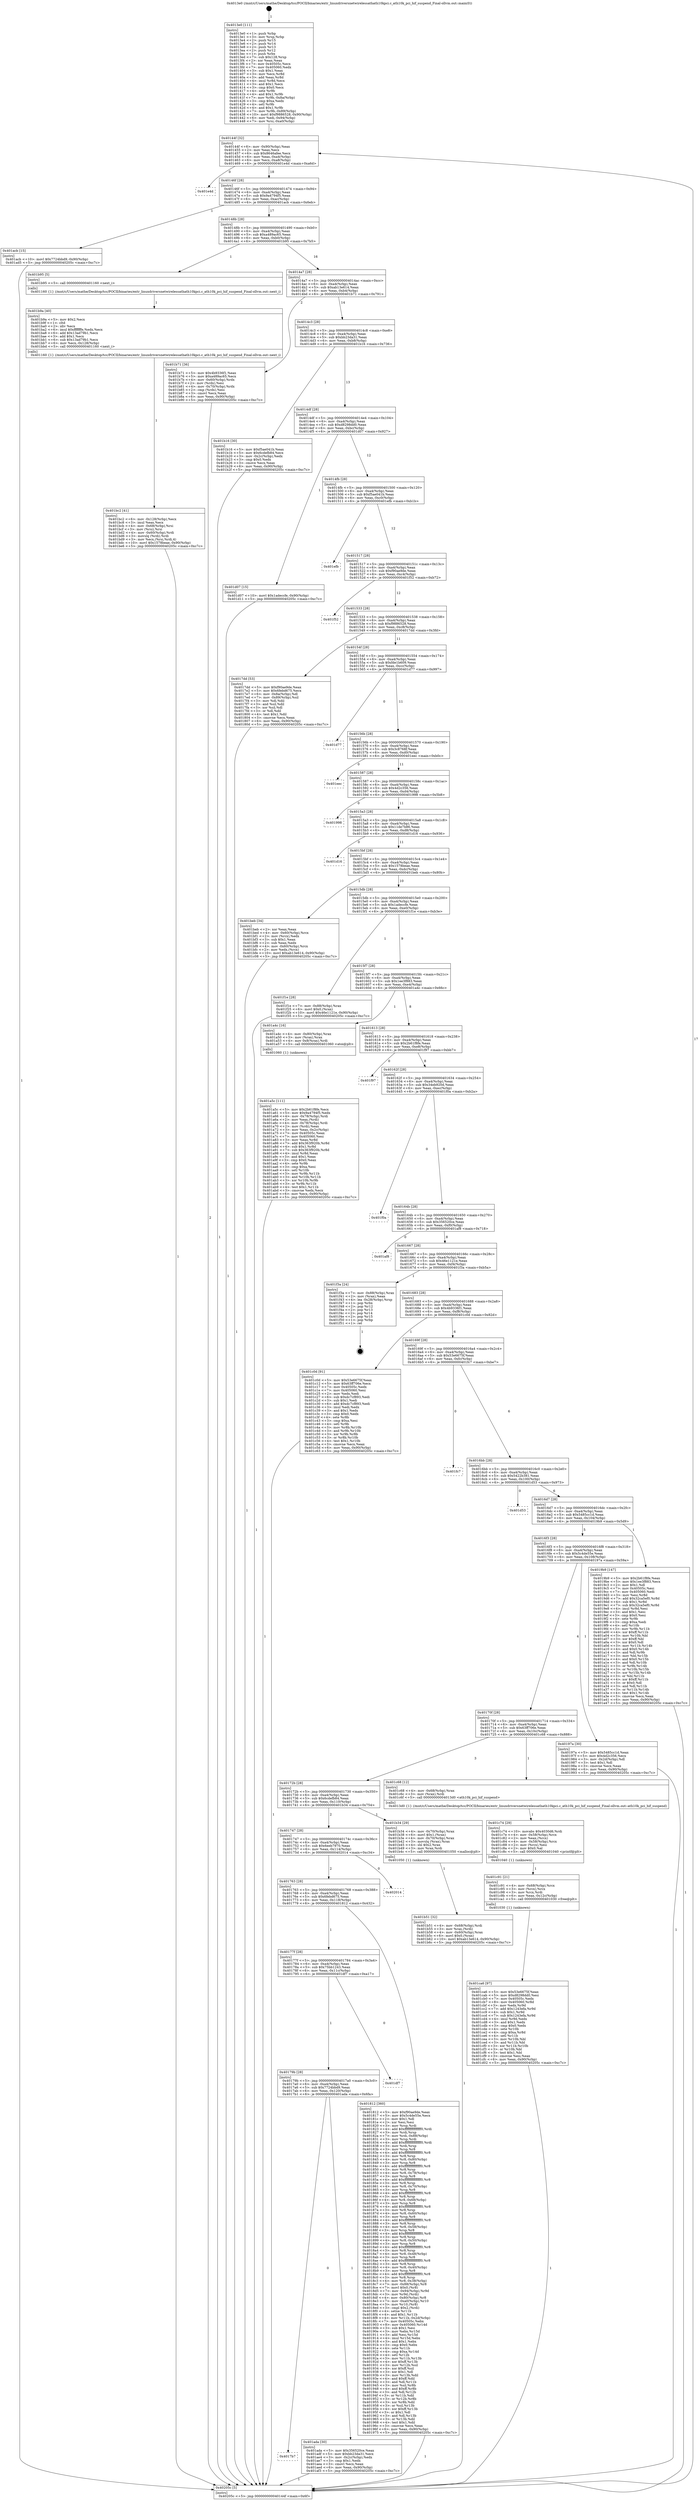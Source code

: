 digraph "0x4013e0" {
  label = "0x4013e0 (/mnt/c/Users/mathe/Desktop/tcc/POCII/binaries/extr_linuxdriversnetwirelessathath10kpci.c_ath10k_pci_hif_suspend_Final-ollvm.out::main(0))"
  labelloc = "t"
  node[shape=record]

  Entry [label="",width=0.3,height=0.3,shape=circle,fillcolor=black,style=filled]
  "0x40144f" [label="{
     0x40144f [32]\l
     | [instrs]\l
     &nbsp;&nbsp;0x40144f \<+6\>: mov -0x90(%rbp),%eax\l
     &nbsp;&nbsp;0x401455 \<+2\>: mov %eax,%ecx\l
     &nbsp;&nbsp;0x401457 \<+6\>: sub $0x8646afee,%ecx\l
     &nbsp;&nbsp;0x40145d \<+6\>: mov %eax,-0xa4(%rbp)\l
     &nbsp;&nbsp;0x401463 \<+6\>: mov %ecx,-0xa8(%rbp)\l
     &nbsp;&nbsp;0x401469 \<+6\>: je 0000000000401e4d \<main+0xa6d\>\l
  }"]
  "0x401e4d" [label="{
     0x401e4d\l
  }", style=dashed]
  "0x40146f" [label="{
     0x40146f [28]\l
     | [instrs]\l
     &nbsp;&nbsp;0x40146f \<+5\>: jmp 0000000000401474 \<main+0x94\>\l
     &nbsp;&nbsp;0x401474 \<+6\>: mov -0xa4(%rbp),%eax\l
     &nbsp;&nbsp;0x40147a \<+5\>: sub $0x9a4794f5,%eax\l
     &nbsp;&nbsp;0x40147f \<+6\>: mov %eax,-0xac(%rbp)\l
     &nbsp;&nbsp;0x401485 \<+6\>: je 0000000000401acb \<main+0x6eb\>\l
  }"]
  Exit [label="",width=0.3,height=0.3,shape=circle,fillcolor=black,style=filled,peripheries=2]
  "0x401acb" [label="{
     0x401acb [15]\l
     | [instrs]\l
     &nbsp;&nbsp;0x401acb \<+10\>: movl $0x7724bbd9,-0x90(%rbp)\l
     &nbsp;&nbsp;0x401ad5 \<+5\>: jmp 000000000040205c \<main+0xc7c\>\l
  }"]
  "0x40148b" [label="{
     0x40148b [28]\l
     | [instrs]\l
     &nbsp;&nbsp;0x40148b \<+5\>: jmp 0000000000401490 \<main+0xb0\>\l
     &nbsp;&nbsp;0x401490 \<+6\>: mov -0xa4(%rbp),%eax\l
     &nbsp;&nbsp;0x401496 \<+5\>: sub $0xa489ac65,%eax\l
     &nbsp;&nbsp;0x40149b \<+6\>: mov %eax,-0xb0(%rbp)\l
     &nbsp;&nbsp;0x4014a1 \<+6\>: je 0000000000401b95 \<main+0x7b5\>\l
  }"]
  "0x401ca6" [label="{
     0x401ca6 [97]\l
     | [instrs]\l
     &nbsp;&nbsp;0x401ca6 \<+5\>: mov $0x53e6675f,%eax\l
     &nbsp;&nbsp;0x401cab \<+5\>: mov $0xd8298dd0,%esi\l
     &nbsp;&nbsp;0x401cb0 \<+7\>: mov 0x40505c,%edx\l
     &nbsp;&nbsp;0x401cb7 \<+8\>: mov 0x405060,%r8d\l
     &nbsp;&nbsp;0x401cbf \<+3\>: mov %edx,%r9d\l
     &nbsp;&nbsp;0x401cc2 \<+7\>: add $0x1243efa,%r9d\l
     &nbsp;&nbsp;0x401cc9 \<+4\>: sub $0x1,%r9d\l
     &nbsp;&nbsp;0x401ccd \<+7\>: sub $0x1243efa,%r9d\l
     &nbsp;&nbsp;0x401cd4 \<+4\>: imul %r9d,%edx\l
     &nbsp;&nbsp;0x401cd8 \<+3\>: and $0x1,%edx\l
     &nbsp;&nbsp;0x401cdb \<+3\>: cmp $0x0,%edx\l
     &nbsp;&nbsp;0x401cde \<+4\>: sete %r10b\l
     &nbsp;&nbsp;0x401ce2 \<+4\>: cmp $0xa,%r8d\l
     &nbsp;&nbsp;0x401ce6 \<+4\>: setl %r11b\l
     &nbsp;&nbsp;0x401cea \<+3\>: mov %r10b,%bl\l
     &nbsp;&nbsp;0x401ced \<+3\>: and %r11b,%bl\l
     &nbsp;&nbsp;0x401cf0 \<+3\>: xor %r11b,%r10b\l
     &nbsp;&nbsp;0x401cf3 \<+3\>: or %r10b,%bl\l
     &nbsp;&nbsp;0x401cf6 \<+3\>: test $0x1,%bl\l
     &nbsp;&nbsp;0x401cf9 \<+3\>: cmovne %esi,%eax\l
     &nbsp;&nbsp;0x401cfc \<+6\>: mov %eax,-0x90(%rbp)\l
     &nbsp;&nbsp;0x401d02 \<+5\>: jmp 000000000040205c \<main+0xc7c\>\l
  }"]
  "0x401b95" [label="{
     0x401b95 [5]\l
     | [instrs]\l
     &nbsp;&nbsp;0x401b95 \<+5\>: call 0000000000401160 \<next_i\>\l
     | [calls]\l
     &nbsp;&nbsp;0x401160 \{1\} (/mnt/c/Users/mathe/Desktop/tcc/POCII/binaries/extr_linuxdriversnetwirelessathath10kpci.c_ath10k_pci_hif_suspend_Final-ollvm.out::next_i)\l
  }"]
  "0x4014a7" [label="{
     0x4014a7 [28]\l
     | [instrs]\l
     &nbsp;&nbsp;0x4014a7 \<+5\>: jmp 00000000004014ac \<main+0xcc\>\l
     &nbsp;&nbsp;0x4014ac \<+6\>: mov -0xa4(%rbp),%eax\l
     &nbsp;&nbsp;0x4014b2 \<+5\>: sub $0xab13e614,%eax\l
     &nbsp;&nbsp;0x4014b7 \<+6\>: mov %eax,-0xb4(%rbp)\l
     &nbsp;&nbsp;0x4014bd \<+6\>: je 0000000000401b71 \<main+0x791\>\l
  }"]
  "0x401c91" [label="{
     0x401c91 [21]\l
     | [instrs]\l
     &nbsp;&nbsp;0x401c91 \<+4\>: mov -0x68(%rbp),%rcx\l
     &nbsp;&nbsp;0x401c95 \<+3\>: mov (%rcx),%rcx\l
     &nbsp;&nbsp;0x401c98 \<+3\>: mov %rcx,%rdi\l
     &nbsp;&nbsp;0x401c9b \<+6\>: mov %eax,-0x12c(%rbp)\l
     &nbsp;&nbsp;0x401ca1 \<+5\>: call 0000000000401030 \<free@plt\>\l
     | [calls]\l
     &nbsp;&nbsp;0x401030 \{1\} (unknown)\l
  }"]
  "0x401b71" [label="{
     0x401b71 [36]\l
     | [instrs]\l
     &nbsp;&nbsp;0x401b71 \<+5\>: mov $0x4b9336f1,%eax\l
     &nbsp;&nbsp;0x401b76 \<+5\>: mov $0xa489ac65,%ecx\l
     &nbsp;&nbsp;0x401b7b \<+4\>: mov -0x60(%rbp),%rdx\l
     &nbsp;&nbsp;0x401b7f \<+2\>: mov (%rdx),%esi\l
     &nbsp;&nbsp;0x401b81 \<+4\>: mov -0x70(%rbp),%rdx\l
     &nbsp;&nbsp;0x401b85 \<+2\>: cmp (%rdx),%esi\l
     &nbsp;&nbsp;0x401b87 \<+3\>: cmovl %ecx,%eax\l
     &nbsp;&nbsp;0x401b8a \<+6\>: mov %eax,-0x90(%rbp)\l
     &nbsp;&nbsp;0x401b90 \<+5\>: jmp 000000000040205c \<main+0xc7c\>\l
  }"]
  "0x4014c3" [label="{
     0x4014c3 [28]\l
     | [instrs]\l
     &nbsp;&nbsp;0x4014c3 \<+5\>: jmp 00000000004014c8 \<main+0xe8\>\l
     &nbsp;&nbsp;0x4014c8 \<+6\>: mov -0xa4(%rbp),%eax\l
     &nbsp;&nbsp;0x4014ce \<+5\>: sub $0xbb23da31,%eax\l
     &nbsp;&nbsp;0x4014d3 \<+6\>: mov %eax,-0xb8(%rbp)\l
     &nbsp;&nbsp;0x4014d9 \<+6\>: je 0000000000401b16 \<main+0x736\>\l
  }"]
  "0x401c74" [label="{
     0x401c74 [29]\l
     | [instrs]\l
     &nbsp;&nbsp;0x401c74 \<+10\>: movabs $0x4030d6,%rdi\l
     &nbsp;&nbsp;0x401c7e \<+4\>: mov -0x58(%rbp),%rcx\l
     &nbsp;&nbsp;0x401c82 \<+2\>: mov %eax,(%rcx)\l
     &nbsp;&nbsp;0x401c84 \<+4\>: mov -0x58(%rbp),%rcx\l
     &nbsp;&nbsp;0x401c88 \<+2\>: mov (%rcx),%esi\l
     &nbsp;&nbsp;0x401c8a \<+2\>: mov $0x0,%al\l
     &nbsp;&nbsp;0x401c8c \<+5\>: call 0000000000401040 \<printf@plt\>\l
     | [calls]\l
     &nbsp;&nbsp;0x401040 \{1\} (unknown)\l
  }"]
  "0x401b16" [label="{
     0x401b16 [30]\l
     | [instrs]\l
     &nbsp;&nbsp;0x401b16 \<+5\>: mov $0xf5ae041b,%eax\l
     &nbsp;&nbsp;0x401b1b \<+5\>: mov $0x6cdefb84,%ecx\l
     &nbsp;&nbsp;0x401b20 \<+3\>: mov -0x2c(%rbp),%edx\l
     &nbsp;&nbsp;0x401b23 \<+3\>: cmp $0x0,%edx\l
     &nbsp;&nbsp;0x401b26 \<+3\>: cmove %ecx,%eax\l
     &nbsp;&nbsp;0x401b29 \<+6\>: mov %eax,-0x90(%rbp)\l
     &nbsp;&nbsp;0x401b2f \<+5\>: jmp 000000000040205c \<main+0xc7c\>\l
  }"]
  "0x4014df" [label="{
     0x4014df [28]\l
     | [instrs]\l
     &nbsp;&nbsp;0x4014df \<+5\>: jmp 00000000004014e4 \<main+0x104\>\l
     &nbsp;&nbsp;0x4014e4 \<+6\>: mov -0xa4(%rbp),%eax\l
     &nbsp;&nbsp;0x4014ea \<+5\>: sub $0xd8298dd0,%eax\l
     &nbsp;&nbsp;0x4014ef \<+6\>: mov %eax,-0xbc(%rbp)\l
     &nbsp;&nbsp;0x4014f5 \<+6\>: je 0000000000401d07 \<main+0x927\>\l
  }"]
  "0x401bc2" [label="{
     0x401bc2 [41]\l
     | [instrs]\l
     &nbsp;&nbsp;0x401bc2 \<+6\>: mov -0x128(%rbp),%ecx\l
     &nbsp;&nbsp;0x401bc8 \<+3\>: imul %eax,%ecx\l
     &nbsp;&nbsp;0x401bcb \<+4\>: mov -0x68(%rbp),%rsi\l
     &nbsp;&nbsp;0x401bcf \<+3\>: mov (%rsi),%rsi\l
     &nbsp;&nbsp;0x401bd2 \<+4\>: mov -0x60(%rbp),%rdi\l
     &nbsp;&nbsp;0x401bd6 \<+3\>: movslq (%rdi),%rdi\l
     &nbsp;&nbsp;0x401bd9 \<+3\>: mov %ecx,(%rsi,%rdi,4)\l
     &nbsp;&nbsp;0x401bdc \<+10\>: movl $0x1578beae,-0x90(%rbp)\l
     &nbsp;&nbsp;0x401be6 \<+5\>: jmp 000000000040205c \<main+0xc7c\>\l
  }"]
  "0x401d07" [label="{
     0x401d07 [15]\l
     | [instrs]\l
     &nbsp;&nbsp;0x401d07 \<+10\>: movl $0x1adeccfe,-0x90(%rbp)\l
     &nbsp;&nbsp;0x401d11 \<+5\>: jmp 000000000040205c \<main+0xc7c\>\l
  }"]
  "0x4014fb" [label="{
     0x4014fb [28]\l
     | [instrs]\l
     &nbsp;&nbsp;0x4014fb \<+5\>: jmp 0000000000401500 \<main+0x120\>\l
     &nbsp;&nbsp;0x401500 \<+6\>: mov -0xa4(%rbp),%eax\l
     &nbsp;&nbsp;0x401506 \<+5\>: sub $0xf5ae041b,%eax\l
     &nbsp;&nbsp;0x40150b \<+6\>: mov %eax,-0xc0(%rbp)\l
     &nbsp;&nbsp;0x401511 \<+6\>: je 0000000000401efb \<main+0xb1b\>\l
  }"]
  "0x401b9a" [label="{
     0x401b9a [40]\l
     | [instrs]\l
     &nbsp;&nbsp;0x401b9a \<+5\>: mov $0x2,%ecx\l
     &nbsp;&nbsp;0x401b9f \<+1\>: cltd\l
     &nbsp;&nbsp;0x401ba0 \<+2\>: idiv %ecx\l
     &nbsp;&nbsp;0x401ba2 \<+6\>: imul $0xfffffffe,%edx,%ecx\l
     &nbsp;&nbsp;0x401ba8 \<+6\>: add $0x13ad79b1,%ecx\l
     &nbsp;&nbsp;0x401bae \<+3\>: add $0x1,%ecx\l
     &nbsp;&nbsp;0x401bb1 \<+6\>: sub $0x13ad79b1,%ecx\l
     &nbsp;&nbsp;0x401bb7 \<+6\>: mov %ecx,-0x128(%rbp)\l
     &nbsp;&nbsp;0x401bbd \<+5\>: call 0000000000401160 \<next_i\>\l
     | [calls]\l
     &nbsp;&nbsp;0x401160 \{1\} (/mnt/c/Users/mathe/Desktop/tcc/POCII/binaries/extr_linuxdriversnetwirelessathath10kpci.c_ath10k_pci_hif_suspend_Final-ollvm.out::next_i)\l
  }"]
  "0x401efb" [label="{
     0x401efb\l
  }", style=dashed]
  "0x401517" [label="{
     0x401517 [28]\l
     | [instrs]\l
     &nbsp;&nbsp;0x401517 \<+5\>: jmp 000000000040151c \<main+0x13c\>\l
     &nbsp;&nbsp;0x40151c \<+6\>: mov -0xa4(%rbp),%eax\l
     &nbsp;&nbsp;0x401522 \<+5\>: sub $0xf90ae9de,%eax\l
     &nbsp;&nbsp;0x401527 \<+6\>: mov %eax,-0xc4(%rbp)\l
     &nbsp;&nbsp;0x40152d \<+6\>: je 0000000000401f52 \<main+0xb72\>\l
  }"]
  "0x401b51" [label="{
     0x401b51 [32]\l
     | [instrs]\l
     &nbsp;&nbsp;0x401b51 \<+4\>: mov -0x68(%rbp),%rdi\l
     &nbsp;&nbsp;0x401b55 \<+3\>: mov %rax,(%rdi)\l
     &nbsp;&nbsp;0x401b58 \<+4\>: mov -0x60(%rbp),%rax\l
     &nbsp;&nbsp;0x401b5c \<+6\>: movl $0x0,(%rax)\l
     &nbsp;&nbsp;0x401b62 \<+10\>: movl $0xab13e614,-0x90(%rbp)\l
     &nbsp;&nbsp;0x401b6c \<+5\>: jmp 000000000040205c \<main+0xc7c\>\l
  }"]
  "0x401f52" [label="{
     0x401f52\l
  }", style=dashed]
  "0x401533" [label="{
     0x401533 [28]\l
     | [instrs]\l
     &nbsp;&nbsp;0x401533 \<+5\>: jmp 0000000000401538 \<main+0x158\>\l
     &nbsp;&nbsp;0x401538 \<+6\>: mov -0xa4(%rbp),%eax\l
     &nbsp;&nbsp;0x40153e \<+5\>: sub $0xf9886528,%eax\l
     &nbsp;&nbsp;0x401543 \<+6\>: mov %eax,-0xc8(%rbp)\l
     &nbsp;&nbsp;0x401549 \<+6\>: je 00000000004017dd \<main+0x3fd\>\l
  }"]
  "0x4017b7" [label="{
     0x4017b7\l
  }", style=dashed]
  "0x4017dd" [label="{
     0x4017dd [53]\l
     | [instrs]\l
     &nbsp;&nbsp;0x4017dd \<+5\>: mov $0xf90ae9de,%eax\l
     &nbsp;&nbsp;0x4017e2 \<+5\>: mov $0x6febd675,%ecx\l
     &nbsp;&nbsp;0x4017e7 \<+6\>: mov -0x8a(%rbp),%dl\l
     &nbsp;&nbsp;0x4017ed \<+7\>: mov -0x89(%rbp),%sil\l
     &nbsp;&nbsp;0x4017f4 \<+3\>: mov %dl,%dil\l
     &nbsp;&nbsp;0x4017f7 \<+3\>: and %sil,%dil\l
     &nbsp;&nbsp;0x4017fa \<+3\>: xor %sil,%dl\l
     &nbsp;&nbsp;0x4017fd \<+3\>: or %dl,%dil\l
     &nbsp;&nbsp;0x401800 \<+4\>: test $0x1,%dil\l
     &nbsp;&nbsp;0x401804 \<+3\>: cmovne %ecx,%eax\l
     &nbsp;&nbsp;0x401807 \<+6\>: mov %eax,-0x90(%rbp)\l
     &nbsp;&nbsp;0x40180d \<+5\>: jmp 000000000040205c \<main+0xc7c\>\l
  }"]
  "0x40154f" [label="{
     0x40154f [28]\l
     | [instrs]\l
     &nbsp;&nbsp;0x40154f \<+5\>: jmp 0000000000401554 \<main+0x174\>\l
     &nbsp;&nbsp;0x401554 \<+6\>: mov -0xa4(%rbp),%eax\l
     &nbsp;&nbsp;0x40155a \<+5\>: sub $0xfde1b609,%eax\l
     &nbsp;&nbsp;0x40155f \<+6\>: mov %eax,-0xcc(%rbp)\l
     &nbsp;&nbsp;0x401565 \<+6\>: je 0000000000401d77 \<main+0x997\>\l
  }"]
  "0x40205c" [label="{
     0x40205c [5]\l
     | [instrs]\l
     &nbsp;&nbsp;0x40205c \<+5\>: jmp 000000000040144f \<main+0x6f\>\l
  }"]
  "0x4013e0" [label="{
     0x4013e0 [111]\l
     | [instrs]\l
     &nbsp;&nbsp;0x4013e0 \<+1\>: push %rbp\l
     &nbsp;&nbsp;0x4013e1 \<+3\>: mov %rsp,%rbp\l
     &nbsp;&nbsp;0x4013e4 \<+2\>: push %r15\l
     &nbsp;&nbsp;0x4013e6 \<+2\>: push %r14\l
     &nbsp;&nbsp;0x4013e8 \<+2\>: push %r13\l
     &nbsp;&nbsp;0x4013ea \<+2\>: push %r12\l
     &nbsp;&nbsp;0x4013ec \<+1\>: push %rbx\l
     &nbsp;&nbsp;0x4013ed \<+7\>: sub $0x128,%rsp\l
     &nbsp;&nbsp;0x4013f4 \<+2\>: xor %eax,%eax\l
     &nbsp;&nbsp;0x4013f6 \<+7\>: mov 0x40505c,%ecx\l
     &nbsp;&nbsp;0x4013fd \<+7\>: mov 0x405060,%edx\l
     &nbsp;&nbsp;0x401404 \<+3\>: sub $0x1,%eax\l
     &nbsp;&nbsp;0x401407 \<+3\>: mov %ecx,%r8d\l
     &nbsp;&nbsp;0x40140a \<+3\>: add %eax,%r8d\l
     &nbsp;&nbsp;0x40140d \<+4\>: imul %r8d,%ecx\l
     &nbsp;&nbsp;0x401411 \<+3\>: and $0x1,%ecx\l
     &nbsp;&nbsp;0x401414 \<+3\>: cmp $0x0,%ecx\l
     &nbsp;&nbsp;0x401417 \<+4\>: sete %r9b\l
     &nbsp;&nbsp;0x40141b \<+4\>: and $0x1,%r9b\l
     &nbsp;&nbsp;0x40141f \<+7\>: mov %r9b,-0x8a(%rbp)\l
     &nbsp;&nbsp;0x401426 \<+3\>: cmp $0xa,%edx\l
     &nbsp;&nbsp;0x401429 \<+4\>: setl %r9b\l
     &nbsp;&nbsp;0x40142d \<+4\>: and $0x1,%r9b\l
     &nbsp;&nbsp;0x401431 \<+7\>: mov %r9b,-0x89(%rbp)\l
     &nbsp;&nbsp;0x401438 \<+10\>: movl $0xf9886528,-0x90(%rbp)\l
     &nbsp;&nbsp;0x401442 \<+6\>: mov %edi,-0x94(%rbp)\l
     &nbsp;&nbsp;0x401448 \<+7\>: mov %rsi,-0xa0(%rbp)\l
  }"]
  "0x401ada" [label="{
     0x401ada [30]\l
     | [instrs]\l
     &nbsp;&nbsp;0x401ada \<+5\>: mov $0x356520ce,%eax\l
     &nbsp;&nbsp;0x401adf \<+5\>: mov $0xbb23da31,%ecx\l
     &nbsp;&nbsp;0x401ae4 \<+3\>: mov -0x2c(%rbp),%edx\l
     &nbsp;&nbsp;0x401ae7 \<+3\>: cmp $0x1,%edx\l
     &nbsp;&nbsp;0x401aea \<+3\>: cmovl %ecx,%eax\l
     &nbsp;&nbsp;0x401aed \<+6\>: mov %eax,-0x90(%rbp)\l
     &nbsp;&nbsp;0x401af3 \<+5\>: jmp 000000000040205c \<main+0xc7c\>\l
  }"]
  "0x401d77" [label="{
     0x401d77\l
  }", style=dashed]
  "0x40156b" [label="{
     0x40156b [28]\l
     | [instrs]\l
     &nbsp;&nbsp;0x40156b \<+5\>: jmp 0000000000401570 \<main+0x190\>\l
     &nbsp;&nbsp;0x401570 \<+6\>: mov -0xa4(%rbp),%eax\l
     &nbsp;&nbsp;0x401576 \<+5\>: sub $0x3c8768f,%eax\l
     &nbsp;&nbsp;0x40157b \<+6\>: mov %eax,-0xd0(%rbp)\l
     &nbsp;&nbsp;0x401581 \<+6\>: je 0000000000401eec \<main+0xb0c\>\l
  }"]
  "0x40179b" [label="{
     0x40179b [28]\l
     | [instrs]\l
     &nbsp;&nbsp;0x40179b \<+5\>: jmp 00000000004017a0 \<main+0x3c0\>\l
     &nbsp;&nbsp;0x4017a0 \<+6\>: mov -0xa4(%rbp),%eax\l
     &nbsp;&nbsp;0x4017a6 \<+5\>: sub $0x7724bbd9,%eax\l
     &nbsp;&nbsp;0x4017ab \<+6\>: mov %eax,-0x120(%rbp)\l
     &nbsp;&nbsp;0x4017b1 \<+6\>: je 0000000000401ada \<main+0x6fa\>\l
  }"]
  "0x401eec" [label="{
     0x401eec\l
  }", style=dashed]
  "0x401587" [label="{
     0x401587 [28]\l
     | [instrs]\l
     &nbsp;&nbsp;0x401587 \<+5\>: jmp 000000000040158c \<main+0x1ac\>\l
     &nbsp;&nbsp;0x40158c \<+6\>: mov -0xa4(%rbp),%eax\l
     &nbsp;&nbsp;0x401592 \<+5\>: sub $0x4d2c356,%eax\l
     &nbsp;&nbsp;0x401597 \<+6\>: mov %eax,-0xd4(%rbp)\l
     &nbsp;&nbsp;0x40159d \<+6\>: je 0000000000401998 \<main+0x5b8\>\l
  }"]
  "0x401df7" [label="{
     0x401df7\l
  }", style=dashed]
  "0x401998" [label="{
     0x401998\l
  }", style=dashed]
  "0x4015a3" [label="{
     0x4015a3 [28]\l
     | [instrs]\l
     &nbsp;&nbsp;0x4015a3 \<+5\>: jmp 00000000004015a8 \<main+0x1c8\>\l
     &nbsp;&nbsp;0x4015a8 \<+6\>: mov -0xa4(%rbp),%eax\l
     &nbsp;&nbsp;0x4015ae \<+5\>: sub $0x11de7b86,%eax\l
     &nbsp;&nbsp;0x4015b3 \<+6\>: mov %eax,-0xd8(%rbp)\l
     &nbsp;&nbsp;0x4015b9 \<+6\>: je 0000000000401d16 \<main+0x936\>\l
  }"]
  "0x401a5c" [label="{
     0x401a5c [111]\l
     | [instrs]\l
     &nbsp;&nbsp;0x401a5c \<+5\>: mov $0x2b61f8fe,%ecx\l
     &nbsp;&nbsp;0x401a61 \<+5\>: mov $0x9a4794f5,%edx\l
     &nbsp;&nbsp;0x401a66 \<+4\>: mov -0x78(%rbp),%rdi\l
     &nbsp;&nbsp;0x401a6a \<+2\>: mov %eax,(%rdi)\l
     &nbsp;&nbsp;0x401a6c \<+4\>: mov -0x78(%rbp),%rdi\l
     &nbsp;&nbsp;0x401a70 \<+2\>: mov (%rdi),%eax\l
     &nbsp;&nbsp;0x401a72 \<+3\>: mov %eax,-0x2c(%rbp)\l
     &nbsp;&nbsp;0x401a75 \<+7\>: mov 0x40505c,%eax\l
     &nbsp;&nbsp;0x401a7c \<+7\>: mov 0x405060,%esi\l
     &nbsp;&nbsp;0x401a83 \<+3\>: mov %eax,%r8d\l
     &nbsp;&nbsp;0x401a86 \<+7\>: add $0x363f920b,%r8d\l
     &nbsp;&nbsp;0x401a8d \<+4\>: sub $0x1,%r8d\l
     &nbsp;&nbsp;0x401a91 \<+7\>: sub $0x363f920b,%r8d\l
     &nbsp;&nbsp;0x401a98 \<+4\>: imul %r8d,%eax\l
     &nbsp;&nbsp;0x401a9c \<+3\>: and $0x1,%eax\l
     &nbsp;&nbsp;0x401a9f \<+3\>: cmp $0x0,%eax\l
     &nbsp;&nbsp;0x401aa2 \<+4\>: sete %r9b\l
     &nbsp;&nbsp;0x401aa6 \<+3\>: cmp $0xa,%esi\l
     &nbsp;&nbsp;0x401aa9 \<+4\>: setl %r10b\l
     &nbsp;&nbsp;0x401aad \<+3\>: mov %r9b,%r11b\l
     &nbsp;&nbsp;0x401ab0 \<+3\>: and %r10b,%r11b\l
     &nbsp;&nbsp;0x401ab3 \<+3\>: xor %r10b,%r9b\l
     &nbsp;&nbsp;0x401ab6 \<+3\>: or %r9b,%r11b\l
     &nbsp;&nbsp;0x401ab9 \<+4\>: test $0x1,%r11b\l
     &nbsp;&nbsp;0x401abd \<+3\>: cmovne %edx,%ecx\l
     &nbsp;&nbsp;0x401ac0 \<+6\>: mov %ecx,-0x90(%rbp)\l
     &nbsp;&nbsp;0x401ac6 \<+5\>: jmp 000000000040205c \<main+0xc7c\>\l
  }"]
  "0x401d16" [label="{
     0x401d16\l
  }", style=dashed]
  "0x4015bf" [label="{
     0x4015bf [28]\l
     | [instrs]\l
     &nbsp;&nbsp;0x4015bf \<+5\>: jmp 00000000004015c4 \<main+0x1e4\>\l
     &nbsp;&nbsp;0x4015c4 \<+6\>: mov -0xa4(%rbp),%eax\l
     &nbsp;&nbsp;0x4015ca \<+5\>: sub $0x1578beae,%eax\l
     &nbsp;&nbsp;0x4015cf \<+6\>: mov %eax,-0xdc(%rbp)\l
     &nbsp;&nbsp;0x4015d5 \<+6\>: je 0000000000401beb \<main+0x80b\>\l
  }"]
  "0x40177f" [label="{
     0x40177f [28]\l
     | [instrs]\l
     &nbsp;&nbsp;0x40177f \<+5\>: jmp 0000000000401784 \<main+0x3a4\>\l
     &nbsp;&nbsp;0x401784 \<+6\>: mov -0xa4(%rbp),%eax\l
     &nbsp;&nbsp;0x40178a \<+5\>: sub $0x75bb1243,%eax\l
     &nbsp;&nbsp;0x40178f \<+6\>: mov %eax,-0x11c(%rbp)\l
     &nbsp;&nbsp;0x401795 \<+6\>: je 0000000000401df7 \<main+0xa17\>\l
  }"]
  "0x401beb" [label="{
     0x401beb [34]\l
     | [instrs]\l
     &nbsp;&nbsp;0x401beb \<+2\>: xor %eax,%eax\l
     &nbsp;&nbsp;0x401bed \<+4\>: mov -0x60(%rbp),%rcx\l
     &nbsp;&nbsp;0x401bf1 \<+2\>: mov (%rcx),%edx\l
     &nbsp;&nbsp;0x401bf3 \<+3\>: sub $0x1,%eax\l
     &nbsp;&nbsp;0x401bf6 \<+2\>: sub %eax,%edx\l
     &nbsp;&nbsp;0x401bf8 \<+4\>: mov -0x60(%rbp),%rcx\l
     &nbsp;&nbsp;0x401bfc \<+2\>: mov %edx,(%rcx)\l
     &nbsp;&nbsp;0x401bfe \<+10\>: movl $0xab13e614,-0x90(%rbp)\l
     &nbsp;&nbsp;0x401c08 \<+5\>: jmp 000000000040205c \<main+0xc7c\>\l
  }"]
  "0x4015db" [label="{
     0x4015db [28]\l
     | [instrs]\l
     &nbsp;&nbsp;0x4015db \<+5\>: jmp 00000000004015e0 \<main+0x200\>\l
     &nbsp;&nbsp;0x4015e0 \<+6\>: mov -0xa4(%rbp),%eax\l
     &nbsp;&nbsp;0x4015e6 \<+5\>: sub $0x1adeccfe,%eax\l
     &nbsp;&nbsp;0x4015eb \<+6\>: mov %eax,-0xe0(%rbp)\l
     &nbsp;&nbsp;0x4015f1 \<+6\>: je 0000000000401f1e \<main+0xb3e\>\l
  }"]
  "0x401812" [label="{
     0x401812 [360]\l
     | [instrs]\l
     &nbsp;&nbsp;0x401812 \<+5\>: mov $0xf90ae9de,%eax\l
     &nbsp;&nbsp;0x401817 \<+5\>: mov $0x5c4de55e,%ecx\l
     &nbsp;&nbsp;0x40181c \<+2\>: mov $0x1,%dl\l
     &nbsp;&nbsp;0x40181e \<+2\>: xor %esi,%esi\l
     &nbsp;&nbsp;0x401820 \<+3\>: mov %rsp,%rdi\l
     &nbsp;&nbsp;0x401823 \<+4\>: add $0xfffffffffffffff0,%rdi\l
     &nbsp;&nbsp;0x401827 \<+3\>: mov %rdi,%rsp\l
     &nbsp;&nbsp;0x40182a \<+7\>: mov %rdi,-0x88(%rbp)\l
     &nbsp;&nbsp;0x401831 \<+3\>: mov %rsp,%rdi\l
     &nbsp;&nbsp;0x401834 \<+4\>: add $0xfffffffffffffff0,%rdi\l
     &nbsp;&nbsp;0x401838 \<+3\>: mov %rdi,%rsp\l
     &nbsp;&nbsp;0x40183b \<+3\>: mov %rsp,%r8\l
     &nbsp;&nbsp;0x40183e \<+4\>: add $0xfffffffffffffff0,%r8\l
     &nbsp;&nbsp;0x401842 \<+3\>: mov %r8,%rsp\l
     &nbsp;&nbsp;0x401845 \<+4\>: mov %r8,-0x80(%rbp)\l
     &nbsp;&nbsp;0x401849 \<+3\>: mov %rsp,%r8\l
     &nbsp;&nbsp;0x40184c \<+4\>: add $0xfffffffffffffff0,%r8\l
     &nbsp;&nbsp;0x401850 \<+3\>: mov %r8,%rsp\l
     &nbsp;&nbsp;0x401853 \<+4\>: mov %r8,-0x78(%rbp)\l
     &nbsp;&nbsp;0x401857 \<+3\>: mov %rsp,%r8\l
     &nbsp;&nbsp;0x40185a \<+4\>: add $0xfffffffffffffff0,%r8\l
     &nbsp;&nbsp;0x40185e \<+3\>: mov %r8,%rsp\l
     &nbsp;&nbsp;0x401861 \<+4\>: mov %r8,-0x70(%rbp)\l
     &nbsp;&nbsp;0x401865 \<+3\>: mov %rsp,%r8\l
     &nbsp;&nbsp;0x401868 \<+4\>: add $0xfffffffffffffff0,%r8\l
     &nbsp;&nbsp;0x40186c \<+3\>: mov %r8,%rsp\l
     &nbsp;&nbsp;0x40186f \<+4\>: mov %r8,-0x68(%rbp)\l
     &nbsp;&nbsp;0x401873 \<+3\>: mov %rsp,%r8\l
     &nbsp;&nbsp;0x401876 \<+4\>: add $0xfffffffffffffff0,%r8\l
     &nbsp;&nbsp;0x40187a \<+3\>: mov %r8,%rsp\l
     &nbsp;&nbsp;0x40187d \<+4\>: mov %r8,-0x60(%rbp)\l
     &nbsp;&nbsp;0x401881 \<+3\>: mov %rsp,%r8\l
     &nbsp;&nbsp;0x401884 \<+4\>: add $0xfffffffffffffff0,%r8\l
     &nbsp;&nbsp;0x401888 \<+3\>: mov %r8,%rsp\l
     &nbsp;&nbsp;0x40188b \<+4\>: mov %r8,-0x58(%rbp)\l
     &nbsp;&nbsp;0x40188f \<+3\>: mov %rsp,%r8\l
     &nbsp;&nbsp;0x401892 \<+4\>: add $0xfffffffffffffff0,%r8\l
     &nbsp;&nbsp;0x401896 \<+3\>: mov %r8,%rsp\l
     &nbsp;&nbsp;0x401899 \<+4\>: mov %r8,-0x50(%rbp)\l
     &nbsp;&nbsp;0x40189d \<+3\>: mov %rsp,%r8\l
     &nbsp;&nbsp;0x4018a0 \<+4\>: add $0xfffffffffffffff0,%r8\l
     &nbsp;&nbsp;0x4018a4 \<+3\>: mov %r8,%rsp\l
     &nbsp;&nbsp;0x4018a7 \<+4\>: mov %r8,-0x48(%rbp)\l
     &nbsp;&nbsp;0x4018ab \<+3\>: mov %rsp,%r8\l
     &nbsp;&nbsp;0x4018ae \<+4\>: add $0xfffffffffffffff0,%r8\l
     &nbsp;&nbsp;0x4018b2 \<+3\>: mov %r8,%rsp\l
     &nbsp;&nbsp;0x4018b5 \<+4\>: mov %r8,-0x40(%rbp)\l
     &nbsp;&nbsp;0x4018b9 \<+3\>: mov %rsp,%r8\l
     &nbsp;&nbsp;0x4018bc \<+4\>: add $0xfffffffffffffff0,%r8\l
     &nbsp;&nbsp;0x4018c0 \<+3\>: mov %r8,%rsp\l
     &nbsp;&nbsp;0x4018c3 \<+4\>: mov %r8,-0x38(%rbp)\l
     &nbsp;&nbsp;0x4018c7 \<+7\>: mov -0x88(%rbp),%r8\l
     &nbsp;&nbsp;0x4018ce \<+7\>: movl $0x0,(%r8)\l
     &nbsp;&nbsp;0x4018d5 \<+7\>: mov -0x94(%rbp),%r9d\l
     &nbsp;&nbsp;0x4018dc \<+3\>: mov %r9d,(%rdi)\l
     &nbsp;&nbsp;0x4018df \<+4\>: mov -0x80(%rbp),%r8\l
     &nbsp;&nbsp;0x4018e3 \<+7\>: mov -0xa0(%rbp),%r10\l
     &nbsp;&nbsp;0x4018ea \<+3\>: mov %r10,(%r8)\l
     &nbsp;&nbsp;0x4018ed \<+3\>: cmpl $0x2,(%rdi)\l
     &nbsp;&nbsp;0x4018f0 \<+4\>: setne %r11b\l
     &nbsp;&nbsp;0x4018f4 \<+4\>: and $0x1,%r11b\l
     &nbsp;&nbsp;0x4018f8 \<+4\>: mov %r11b,-0x2d(%rbp)\l
     &nbsp;&nbsp;0x4018fc \<+7\>: mov 0x40505c,%ebx\l
     &nbsp;&nbsp;0x401903 \<+8\>: mov 0x405060,%r14d\l
     &nbsp;&nbsp;0x40190b \<+3\>: sub $0x1,%esi\l
     &nbsp;&nbsp;0x40190e \<+3\>: mov %ebx,%r15d\l
     &nbsp;&nbsp;0x401911 \<+3\>: add %esi,%r15d\l
     &nbsp;&nbsp;0x401914 \<+4\>: imul %r15d,%ebx\l
     &nbsp;&nbsp;0x401918 \<+3\>: and $0x1,%ebx\l
     &nbsp;&nbsp;0x40191b \<+3\>: cmp $0x0,%ebx\l
     &nbsp;&nbsp;0x40191e \<+4\>: sete %r11b\l
     &nbsp;&nbsp;0x401922 \<+4\>: cmp $0xa,%r14d\l
     &nbsp;&nbsp;0x401926 \<+4\>: setl %r12b\l
     &nbsp;&nbsp;0x40192a \<+3\>: mov %r11b,%r13b\l
     &nbsp;&nbsp;0x40192d \<+4\>: xor $0xff,%r13b\l
     &nbsp;&nbsp;0x401931 \<+3\>: mov %r12b,%sil\l
     &nbsp;&nbsp;0x401934 \<+4\>: xor $0xff,%sil\l
     &nbsp;&nbsp;0x401938 \<+3\>: xor $0x1,%dl\l
     &nbsp;&nbsp;0x40193b \<+3\>: mov %r13b,%dil\l
     &nbsp;&nbsp;0x40193e \<+4\>: and $0xff,%dil\l
     &nbsp;&nbsp;0x401942 \<+3\>: and %dl,%r11b\l
     &nbsp;&nbsp;0x401945 \<+3\>: mov %sil,%r8b\l
     &nbsp;&nbsp;0x401948 \<+4\>: and $0xff,%r8b\l
     &nbsp;&nbsp;0x40194c \<+3\>: and %dl,%r12b\l
     &nbsp;&nbsp;0x40194f \<+3\>: or %r11b,%dil\l
     &nbsp;&nbsp;0x401952 \<+3\>: or %r12b,%r8b\l
     &nbsp;&nbsp;0x401955 \<+3\>: xor %r8b,%dil\l
     &nbsp;&nbsp;0x401958 \<+3\>: or %sil,%r13b\l
     &nbsp;&nbsp;0x40195b \<+4\>: xor $0xff,%r13b\l
     &nbsp;&nbsp;0x40195f \<+3\>: or $0x1,%dl\l
     &nbsp;&nbsp;0x401962 \<+3\>: and %dl,%r13b\l
     &nbsp;&nbsp;0x401965 \<+3\>: or %r13b,%dil\l
     &nbsp;&nbsp;0x401968 \<+4\>: test $0x1,%dil\l
     &nbsp;&nbsp;0x40196c \<+3\>: cmovne %ecx,%eax\l
     &nbsp;&nbsp;0x40196f \<+6\>: mov %eax,-0x90(%rbp)\l
     &nbsp;&nbsp;0x401975 \<+5\>: jmp 000000000040205c \<main+0xc7c\>\l
  }"]
  "0x401f1e" [label="{
     0x401f1e [28]\l
     | [instrs]\l
     &nbsp;&nbsp;0x401f1e \<+7\>: mov -0x88(%rbp),%rax\l
     &nbsp;&nbsp;0x401f25 \<+6\>: movl $0x0,(%rax)\l
     &nbsp;&nbsp;0x401f2b \<+10\>: movl $0x46e1121e,-0x90(%rbp)\l
     &nbsp;&nbsp;0x401f35 \<+5\>: jmp 000000000040205c \<main+0xc7c\>\l
  }"]
  "0x4015f7" [label="{
     0x4015f7 [28]\l
     | [instrs]\l
     &nbsp;&nbsp;0x4015f7 \<+5\>: jmp 00000000004015fc \<main+0x21c\>\l
     &nbsp;&nbsp;0x4015fc \<+6\>: mov -0xa4(%rbp),%eax\l
     &nbsp;&nbsp;0x401602 \<+5\>: sub $0x1ee3f883,%eax\l
     &nbsp;&nbsp;0x401607 \<+6\>: mov %eax,-0xe4(%rbp)\l
     &nbsp;&nbsp;0x40160d \<+6\>: je 0000000000401a4c \<main+0x66c\>\l
  }"]
  "0x401763" [label="{
     0x401763 [28]\l
     | [instrs]\l
     &nbsp;&nbsp;0x401763 \<+5\>: jmp 0000000000401768 \<main+0x388\>\l
     &nbsp;&nbsp;0x401768 \<+6\>: mov -0xa4(%rbp),%eax\l
     &nbsp;&nbsp;0x40176e \<+5\>: sub $0x6febd675,%eax\l
     &nbsp;&nbsp;0x401773 \<+6\>: mov %eax,-0x118(%rbp)\l
     &nbsp;&nbsp;0x401779 \<+6\>: je 0000000000401812 \<main+0x432\>\l
  }"]
  "0x401a4c" [label="{
     0x401a4c [16]\l
     | [instrs]\l
     &nbsp;&nbsp;0x401a4c \<+4\>: mov -0x80(%rbp),%rax\l
     &nbsp;&nbsp;0x401a50 \<+3\>: mov (%rax),%rax\l
     &nbsp;&nbsp;0x401a53 \<+4\>: mov 0x8(%rax),%rdi\l
     &nbsp;&nbsp;0x401a57 \<+5\>: call 0000000000401060 \<atoi@plt\>\l
     | [calls]\l
     &nbsp;&nbsp;0x401060 \{1\} (unknown)\l
  }"]
  "0x401613" [label="{
     0x401613 [28]\l
     | [instrs]\l
     &nbsp;&nbsp;0x401613 \<+5\>: jmp 0000000000401618 \<main+0x238\>\l
     &nbsp;&nbsp;0x401618 \<+6\>: mov -0xa4(%rbp),%eax\l
     &nbsp;&nbsp;0x40161e \<+5\>: sub $0x2b61f8fe,%eax\l
     &nbsp;&nbsp;0x401623 \<+6\>: mov %eax,-0xe8(%rbp)\l
     &nbsp;&nbsp;0x401629 \<+6\>: je 0000000000401f97 \<main+0xbb7\>\l
  }"]
  "0x402014" [label="{
     0x402014\l
  }", style=dashed]
  "0x401f97" [label="{
     0x401f97\l
  }", style=dashed]
  "0x40162f" [label="{
     0x40162f [28]\l
     | [instrs]\l
     &nbsp;&nbsp;0x40162f \<+5\>: jmp 0000000000401634 \<main+0x254\>\l
     &nbsp;&nbsp;0x401634 \<+6\>: mov -0xa4(%rbp),%eax\l
     &nbsp;&nbsp;0x40163a \<+5\>: sub $0x34eb920d,%eax\l
     &nbsp;&nbsp;0x40163f \<+6\>: mov %eax,-0xec(%rbp)\l
     &nbsp;&nbsp;0x401645 \<+6\>: je 0000000000401f0a \<main+0xb2a\>\l
  }"]
  "0x401747" [label="{
     0x401747 [28]\l
     | [instrs]\l
     &nbsp;&nbsp;0x401747 \<+5\>: jmp 000000000040174c \<main+0x36c\>\l
     &nbsp;&nbsp;0x40174c \<+6\>: mov -0xa4(%rbp),%eax\l
     &nbsp;&nbsp;0x401752 \<+5\>: sub $0x6eeb7970,%eax\l
     &nbsp;&nbsp;0x401757 \<+6\>: mov %eax,-0x114(%rbp)\l
     &nbsp;&nbsp;0x40175d \<+6\>: je 0000000000402014 \<main+0xc34\>\l
  }"]
  "0x401f0a" [label="{
     0x401f0a\l
  }", style=dashed]
  "0x40164b" [label="{
     0x40164b [28]\l
     | [instrs]\l
     &nbsp;&nbsp;0x40164b \<+5\>: jmp 0000000000401650 \<main+0x270\>\l
     &nbsp;&nbsp;0x401650 \<+6\>: mov -0xa4(%rbp),%eax\l
     &nbsp;&nbsp;0x401656 \<+5\>: sub $0x356520ce,%eax\l
     &nbsp;&nbsp;0x40165b \<+6\>: mov %eax,-0xf0(%rbp)\l
     &nbsp;&nbsp;0x401661 \<+6\>: je 0000000000401af8 \<main+0x718\>\l
  }"]
  "0x401b34" [label="{
     0x401b34 [29]\l
     | [instrs]\l
     &nbsp;&nbsp;0x401b34 \<+4\>: mov -0x70(%rbp),%rax\l
     &nbsp;&nbsp;0x401b38 \<+6\>: movl $0x1,(%rax)\l
     &nbsp;&nbsp;0x401b3e \<+4\>: mov -0x70(%rbp),%rax\l
     &nbsp;&nbsp;0x401b42 \<+3\>: movslq (%rax),%rax\l
     &nbsp;&nbsp;0x401b45 \<+4\>: shl $0x2,%rax\l
     &nbsp;&nbsp;0x401b49 \<+3\>: mov %rax,%rdi\l
     &nbsp;&nbsp;0x401b4c \<+5\>: call 0000000000401050 \<malloc@plt\>\l
     | [calls]\l
     &nbsp;&nbsp;0x401050 \{1\} (unknown)\l
  }"]
  "0x401af8" [label="{
     0x401af8\l
  }", style=dashed]
  "0x401667" [label="{
     0x401667 [28]\l
     | [instrs]\l
     &nbsp;&nbsp;0x401667 \<+5\>: jmp 000000000040166c \<main+0x28c\>\l
     &nbsp;&nbsp;0x40166c \<+6\>: mov -0xa4(%rbp),%eax\l
     &nbsp;&nbsp;0x401672 \<+5\>: sub $0x46e1121e,%eax\l
     &nbsp;&nbsp;0x401677 \<+6\>: mov %eax,-0xf4(%rbp)\l
     &nbsp;&nbsp;0x40167d \<+6\>: je 0000000000401f3a \<main+0xb5a\>\l
  }"]
  "0x40172b" [label="{
     0x40172b [28]\l
     | [instrs]\l
     &nbsp;&nbsp;0x40172b \<+5\>: jmp 0000000000401730 \<main+0x350\>\l
     &nbsp;&nbsp;0x401730 \<+6\>: mov -0xa4(%rbp),%eax\l
     &nbsp;&nbsp;0x401736 \<+5\>: sub $0x6cdefb84,%eax\l
     &nbsp;&nbsp;0x40173b \<+6\>: mov %eax,-0x110(%rbp)\l
     &nbsp;&nbsp;0x401741 \<+6\>: je 0000000000401b34 \<main+0x754\>\l
  }"]
  "0x401f3a" [label="{
     0x401f3a [24]\l
     | [instrs]\l
     &nbsp;&nbsp;0x401f3a \<+7\>: mov -0x88(%rbp),%rax\l
     &nbsp;&nbsp;0x401f41 \<+2\>: mov (%rax),%eax\l
     &nbsp;&nbsp;0x401f43 \<+4\>: lea -0x28(%rbp),%rsp\l
     &nbsp;&nbsp;0x401f47 \<+1\>: pop %rbx\l
     &nbsp;&nbsp;0x401f48 \<+2\>: pop %r12\l
     &nbsp;&nbsp;0x401f4a \<+2\>: pop %r13\l
     &nbsp;&nbsp;0x401f4c \<+2\>: pop %r14\l
     &nbsp;&nbsp;0x401f4e \<+2\>: pop %r15\l
     &nbsp;&nbsp;0x401f50 \<+1\>: pop %rbp\l
     &nbsp;&nbsp;0x401f51 \<+1\>: ret\l
  }"]
  "0x401683" [label="{
     0x401683 [28]\l
     | [instrs]\l
     &nbsp;&nbsp;0x401683 \<+5\>: jmp 0000000000401688 \<main+0x2a8\>\l
     &nbsp;&nbsp;0x401688 \<+6\>: mov -0xa4(%rbp),%eax\l
     &nbsp;&nbsp;0x40168e \<+5\>: sub $0x4b9336f1,%eax\l
     &nbsp;&nbsp;0x401693 \<+6\>: mov %eax,-0xf8(%rbp)\l
     &nbsp;&nbsp;0x401699 \<+6\>: je 0000000000401c0d \<main+0x82d\>\l
  }"]
  "0x401c68" [label="{
     0x401c68 [12]\l
     | [instrs]\l
     &nbsp;&nbsp;0x401c68 \<+4\>: mov -0x68(%rbp),%rax\l
     &nbsp;&nbsp;0x401c6c \<+3\>: mov (%rax),%rdi\l
     &nbsp;&nbsp;0x401c6f \<+5\>: call 00000000004013d0 \<ath10k_pci_hif_suspend\>\l
     | [calls]\l
     &nbsp;&nbsp;0x4013d0 \{1\} (/mnt/c/Users/mathe/Desktop/tcc/POCII/binaries/extr_linuxdriversnetwirelessathath10kpci.c_ath10k_pci_hif_suspend_Final-ollvm.out::ath10k_pci_hif_suspend)\l
  }"]
  "0x401c0d" [label="{
     0x401c0d [91]\l
     | [instrs]\l
     &nbsp;&nbsp;0x401c0d \<+5\>: mov $0x53e6675f,%eax\l
     &nbsp;&nbsp;0x401c12 \<+5\>: mov $0x63ff706e,%ecx\l
     &nbsp;&nbsp;0x401c17 \<+7\>: mov 0x40505c,%edx\l
     &nbsp;&nbsp;0x401c1e \<+7\>: mov 0x405060,%esi\l
     &nbsp;&nbsp;0x401c25 \<+2\>: mov %edx,%edi\l
     &nbsp;&nbsp;0x401c27 \<+6\>: sub $0xdc7cf893,%edi\l
     &nbsp;&nbsp;0x401c2d \<+3\>: sub $0x1,%edi\l
     &nbsp;&nbsp;0x401c30 \<+6\>: add $0xdc7cf893,%edi\l
     &nbsp;&nbsp;0x401c36 \<+3\>: imul %edi,%edx\l
     &nbsp;&nbsp;0x401c39 \<+3\>: and $0x1,%edx\l
     &nbsp;&nbsp;0x401c3c \<+3\>: cmp $0x0,%edx\l
     &nbsp;&nbsp;0x401c3f \<+4\>: sete %r8b\l
     &nbsp;&nbsp;0x401c43 \<+3\>: cmp $0xa,%esi\l
     &nbsp;&nbsp;0x401c46 \<+4\>: setl %r9b\l
     &nbsp;&nbsp;0x401c4a \<+3\>: mov %r8b,%r10b\l
     &nbsp;&nbsp;0x401c4d \<+3\>: and %r9b,%r10b\l
     &nbsp;&nbsp;0x401c50 \<+3\>: xor %r9b,%r8b\l
     &nbsp;&nbsp;0x401c53 \<+3\>: or %r8b,%r10b\l
     &nbsp;&nbsp;0x401c56 \<+4\>: test $0x1,%r10b\l
     &nbsp;&nbsp;0x401c5a \<+3\>: cmovne %ecx,%eax\l
     &nbsp;&nbsp;0x401c5d \<+6\>: mov %eax,-0x90(%rbp)\l
     &nbsp;&nbsp;0x401c63 \<+5\>: jmp 000000000040205c \<main+0xc7c\>\l
  }"]
  "0x40169f" [label="{
     0x40169f [28]\l
     | [instrs]\l
     &nbsp;&nbsp;0x40169f \<+5\>: jmp 00000000004016a4 \<main+0x2c4\>\l
     &nbsp;&nbsp;0x4016a4 \<+6\>: mov -0xa4(%rbp),%eax\l
     &nbsp;&nbsp;0x4016aa \<+5\>: sub $0x53e6675f,%eax\l
     &nbsp;&nbsp;0x4016af \<+6\>: mov %eax,-0xfc(%rbp)\l
     &nbsp;&nbsp;0x4016b5 \<+6\>: je 0000000000401fc7 \<main+0xbe7\>\l
  }"]
  "0x40170f" [label="{
     0x40170f [28]\l
     | [instrs]\l
     &nbsp;&nbsp;0x40170f \<+5\>: jmp 0000000000401714 \<main+0x334\>\l
     &nbsp;&nbsp;0x401714 \<+6\>: mov -0xa4(%rbp),%eax\l
     &nbsp;&nbsp;0x40171a \<+5\>: sub $0x63ff706e,%eax\l
     &nbsp;&nbsp;0x40171f \<+6\>: mov %eax,-0x10c(%rbp)\l
     &nbsp;&nbsp;0x401725 \<+6\>: je 0000000000401c68 \<main+0x888\>\l
  }"]
  "0x401fc7" [label="{
     0x401fc7\l
  }", style=dashed]
  "0x4016bb" [label="{
     0x4016bb [28]\l
     | [instrs]\l
     &nbsp;&nbsp;0x4016bb \<+5\>: jmp 00000000004016c0 \<main+0x2e0\>\l
     &nbsp;&nbsp;0x4016c0 \<+6\>: mov -0xa4(%rbp),%eax\l
     &nbsp;&nbsp;0x4016c6 \<+5\>: sub $0x5422b381,%eax\l
     &nbsp;&nbsp;0x4016cb \<+6\>: mov %eax,-0x100(%rbp)\l
     &nbsp;&nbsp;0x4016d1 \<+6\>: je 0000000000401d53 \<main+0x973\>\l
  }"]
  "0x40197a" [label="{
     0x40197a [30]\l
     | [instrs]\l
     &nbsp;&nbsp;0x40197a \<+5\>: mov $0x5485cc1d,%eax\l
     &nbsp;&nbsp;0x40197f \<+5\>: mov $0x4d2c356,%ecx\l
     &nbsp;&nbsp;0x401984 \<+3\>: mov -0x2d(%rbp),%dl\l
     &nbsp;&nbsp;0x401987 \<+3\>: test $0x1,%dl\l
     &nbsp;&nbsp;0x40198a \<+3\>: cmovne %ecx,%eax\l
     &nbsp;&nbsp;0x40198d \<+6\>: mov %eax,-0x90(%rbp)\l
     &nbsp;&nbsp;0x401993 \<+5\>: jmp 000000000040205c \<main+0xc7c\>\l
  }"]
  "0x401d53" [label="{
     0x401d53\l
  }", style=dashed]
  "0x4016d7" [label="{
     0x4016d7 [28]\l
     | [instrs]\l
     &nbsp;&nbsp;0x4016d7 \<+5\>: jmp 00000000004016dc \<main+0x2fc\>\l
     &nbsp;&nbsp;0x4016dc \<+6\>: mov -0xa4(%rbp),%eax\l
     &nbsp;&nbsp;0x4016e2 \<+5\>: sub $0x5485cc1d,%eax\l
     &nbsp;&nbsp;0x4016e7 \<+6\>: mov %eax,-0x104(%rbp)\l
     &nbsp;&nbsp;0x4016ed \<+6\>: je 00000000004019b9 \<main+0x5d9\>\l
  }"]
  "0x4016f3" [label="{
     0x4016f3 [28]\l
     | [instrs]\l
     &nbsp;&nbsp;0x4016f3 \<+5\>: jmp 00000000004016f8 \<main+0x318\>\l
     &nbsp;&nbsp;0x4016f8 \<+6\>: mov -0xa4(%rbp),%eax\l
     &nbsp;&nbsp;0x4016fe \<+5\>: sub $0x5c4de55e,%eax\l
     &nbsp;&nbsp;0x401703 \<+6\>: mov %eax,-0x108(%rbp)\l
     &nbsp;&nbsp;0x401709 \<+6\>: je 000000000040197a \<main+0x59a\>\l
  }"]
  "0x4019b9" [label="{
     0x4019b9 [147]\l
     | [instrs]\l
     &nbsp;&nbsp;0x4019b9 \<+5\>: mov $0x2b61f8fe,%eax\l
     &nbsp;&nbsp;0x4019be \<+5\>: mov $0x1ee3f883,%ecx\l
     &nbsp;&nbsp;0x4019c3 \<+2\>: mov $0x1,%dl\l
     &nbsp;&nbsp;0x4019c5 \<+7\>: mov 0x40505c,%esi\l
     &nbsp;&nbsp;0x4019cc \<+7\>: mov 0x405060,%edi\l
     &nbsp;&nbsp;0x4019d3 \<+3\>: mov %esi,%r8d\l
     &nbsp;&nbsp;0x4019d6 \<+7\>: add $0x32ca5ef0,%r8d\l
     &nbsp;&nbsp;0x4019dd \<+4\>: sub $0x1,%r8d\l
     &nbsp;&nbsp;0x4019e1 \<+7\>: sub $0x32ca5ef0,%r8d\l
     &nbsp;&nbsp;0x4019e8 \<+4\>: imul %r8d,%esi\l
     &nbsp;&nbsp;0x4019ec \<+3\>: and $0x1,%esi\l
     &nbsp;&nbsp;0x4019ef \<+3\>: cmp $0x0,%esi\l
     &nbsp;&nbsp;0x4019f2 \<+4\>: sete %r9b\l
     &nbsp;&nbsp;0x4019f6 \<+3\>: cmp $0xa,%edi\l
     &nbsp;&nbsp;0x4019f9 \<+4\>: setl %r10b\l
     &nbsp;&nbsp;0x4019fd \<+3\>: mov %r9b,%r11b\l
     &nbsp;&nbsp;0x401a00 \<+4\>: xor $0xff,%r11b\l
     &nbsp;&nbsp;0x401a04 \<+3\>: mov %r10b,%bl\l
     &nbsp;&nbsp;0x401a07 \<+3\>: xor $0xff,%bl\l
     &nbsp;&nbsp;0x401a0a \<+3\>: xor $0x0,%dl\l
     &nbsp;&nbsp;0x401a0d \<+3\>: mov %r11b,%r14b\l
     &nbsp;&nbsp;0x401a10 \<+4\>: and $0x0,%r14b\l
     &nbsp;&nbsp;0x401a14 \<+3\>: and %dl,%r9b\l
     &nbsp;&nbsp;0x401a17 \<+3\>: mov %bl,%r15b\l
     &nbsp;&nbsp;0x401a1a \<+4\>: and $0x0,%r15b\l
     &nbsp;&nbsp;0x401a1e \<+3\>: and %dl,%r10b\l
     &nbsp;&nbsp;0x401a21 \<+3\>: or %r9b,%r14b\l
     &nbsp;&nbsp;0x401a24 \<+3\>: or %r10b,%r15b\l
     &nbsp;&nbsp;0x401a27 \<+3\>: xor %r15b,%r14b\l
     &nbsp;&nbsp;0x401a2a \<+3\>: or %bl,%r11b\l
     &nbsp;&nbsp;0x401a2d \<+4\>: xor $0xff,%r11b\l
     &nbsp;&nbsp;0x401a31 \<+3\>: or $0x0,%dl\l
     &nbsp;&nbsp;0x401a34 \<+3\>: and %dl,%r11b\l
     &nbsp;&nbsp;0x401a37 \<+3\>: or %r11b,%r14b\l
     &nbsp;&nbsp;0x401a3a \<+4\>: test $0x1,%r14b\l
     &nbsp;&nbsp;0x401a3e \<+3\>: cmovne %ecx,%eax\l
     &nbsp;&nbsp;0x401a41 \<+6\>: mov %eax,-0x90(%rbp)\l
     &nbsp;&nbsp;0x401a47 \<+5\>: jmp 000000000040205c \<main+0xc7c\>\l
  }"]
  Entry -> "0x4013e0" [label=" 1"]
  "0x40144f" -> "0x401e4d" [label=" 0"]
  "0x40144f" -> "0x40146f" [label=" 18"]
  "0x401f3a" -> Exit [label=" 1"]
  "0x40146f" -> "0x401acb" [label=" 1"]
  "0x40146f" -> "0x40148b" [label=" 17"]
  "0x401f1e" -> "0x40205c" [label=" 1"]
  "0x40148b" -> "0x401b95" [label=" 1"]
  "0x40148b" -> "0x4014a7" [label=" 16"]
  "0x401d07" -> "0x40205c" [label=" 1"]
  "0x4014a7" -> "0x401b71" [label=" 2"]
  "0x4014a7" -> "0x4014c3" [label=" 14"]
  "0x401ca6" -> "0x40205c" [label=" 1"]
  "0x4014c3" -> "0x401b16" [label=" 1"]
  "0x4014c3" -> "0x4014df" [label=" 13"]
  "0x401c91" -> "0x401ca6" [label=" 1"]
  "0x4014df" -> "0x401d07" [label=" 1"]
  "0x4014df" -> "0x4014fb" [label=" 12"]
  "0x401c74" -> "0x401c91" [label=" 1"]
  "0x4014fb" -> "0x401efb" [label=" 0"]
  "0x4014fb" -> "0x401517" [label=" 12"]
  "0x401c68" -> "0x401c74" [label=" 1"]
  "0x401517" -> "0x401f52" [label=" 0"]
  "0x401517" -> "0x401533" [label=" 12"]
  "0x401c0d" -> "0x40205c" [label=" 1"]
  "0x401533" -> "0x4017dd" [label=" 1"]
  "0x401533" -> "0x40154f" [label=" 11"]
  "0x4017dd" -> "0x40205c" [label=" 1"]
  "0x4013e0" -> "0x40144f" [label=" 1"]
  "0x40205c" -> "0x40144f" [label=" 17"]
  "0x401beb" -> "0x40205c" [label=" 1"]
  "0x40154f" -> "0x401d77" [label=" 0"]
  "0x40154f" -> "0x40156b" [label=" 11"]
  "0x401bc2" -> "0x40205c" [label=" 1"]
  "0x40156b" -> "0x401eec" [label=" 0"]
  "0x40156b" -> "0x401587" [label=" 11"]
  "0x401b95" -> "0x401b9a" [label=" 1"]
  "0x401587" -> "0x401998" [label=" 0"]
  "0x401587" -> "0x4015a3" [label=" 11"]
  "0x401b71" -> "0x40205c" [label=" 2"]
  "0x4015a3" -> "0x401d16" [label=" 0"]
  "0x4015a3" -> "0x4015bf" [label=" 11"]
  "0x401b34" -> "0x401b51" [label=" 1"]
  "0x4015bf" -> "0x401beb" [label=" 1"]
  "0x4015bf" -> "0x4015db" [label=" 10"]
  "0x401ada" -> "0x40205c" [label=" 1"]
  "0x4015db" -> "0x401f1e" [label=" 1"]
  "0x4015db" -> "0x4015f7" [label=" 9"]
  "0x40179b" -> "0x4017b7" [label=" 0"]
  "0x4015f7" -> "0x401a4c" [label=" 1"]
  "0x4015f7" -> "0x401613" [label=" 8"]
  "0x401b9a" -> "0x401bc2" [label=" 1"]
  "0x401613" -> "0x401f97" [label=" 0"]
  "0x401613" -> "0x40162f" [label=" 8"]
  "0x40177f" -> "0x40179b" [label=" 1"]
  "0x40162f" -> "0x401f0a" [label=" 0"]
  "0x40162f" -> "0x40164b" [label=" 8"]
  "0x401b51" -> "0x40205c" [label=" 1"]
  "0x40164b" -> "0x401af8" [label=" 0"]
  "0x40164b" -> "0x401667" [label=" 8"]
  "0x401acb" -> "0x40205c" [label=" 1"]
  "0x401667" -> "0x401f3a" [label=" 1"]
  "0x401667" -> "0x401683" [label=" 7"]
  "0x401a4c" -> "0x401a5c" [label=" 1"]
  "0x401683" -> "0x401c0d" [label=" 1"]
  "0x401683" -> "0x40169f" [label=" 6"]
  "0x4019b9" -> "0x40205c" [label=" 1"]
  "0x40169f" -> "0x401fc7" [label=" 0"]
  "0x40169f" -> "0x4016bb" [label=" 6"]
  "0x401812" -> "0x40205c" [label=" 1"]
  "0x4016bb" -> "0x401d53" [label=" 0"]
  "0x4016bb" -> "0x4016d7" [label=" 6"]
  "0x401b16" -> "0x40205c" [label=" 1"]
  "0x4016d7" -> "0x4019b9" [label=" 1"]
  "0x4016d7" -> "0x4016f3" [label=" 5"]
  "0x401763" -> "0x40177f" [label=" 1"]
  "0x4016f3" -> "0x40197a" [label=" 1"]
  "0x4016f3" -> "0x40170f" [label=" 4"]
  "0x40197a" -> "0x40205c" [label=" 1"]
  "0x40170f" -> "0x401c68" [label=" 1"]
  "0x40170f" -> "0x40172b" [label=" 3"]
  "0x401a5c" -> "0x40205c" [label=" 1"]
  "0x40172b" -> "0x401b34" [label=" 1"]
  "0x40172b" -> "0x401747" [label=" 2"]
  "0x40177f" -> "0x401df7" [label=" 0"]
  "0x401747" -> "0x402014" [label=" 0"]
  "0x401747" -> "0x401763" [label=" 2"]
  "0x40179b" -> "0x401ada" [label=" 1"]
  "0x401763" -> "0x401812" [label=" 1"]
}
